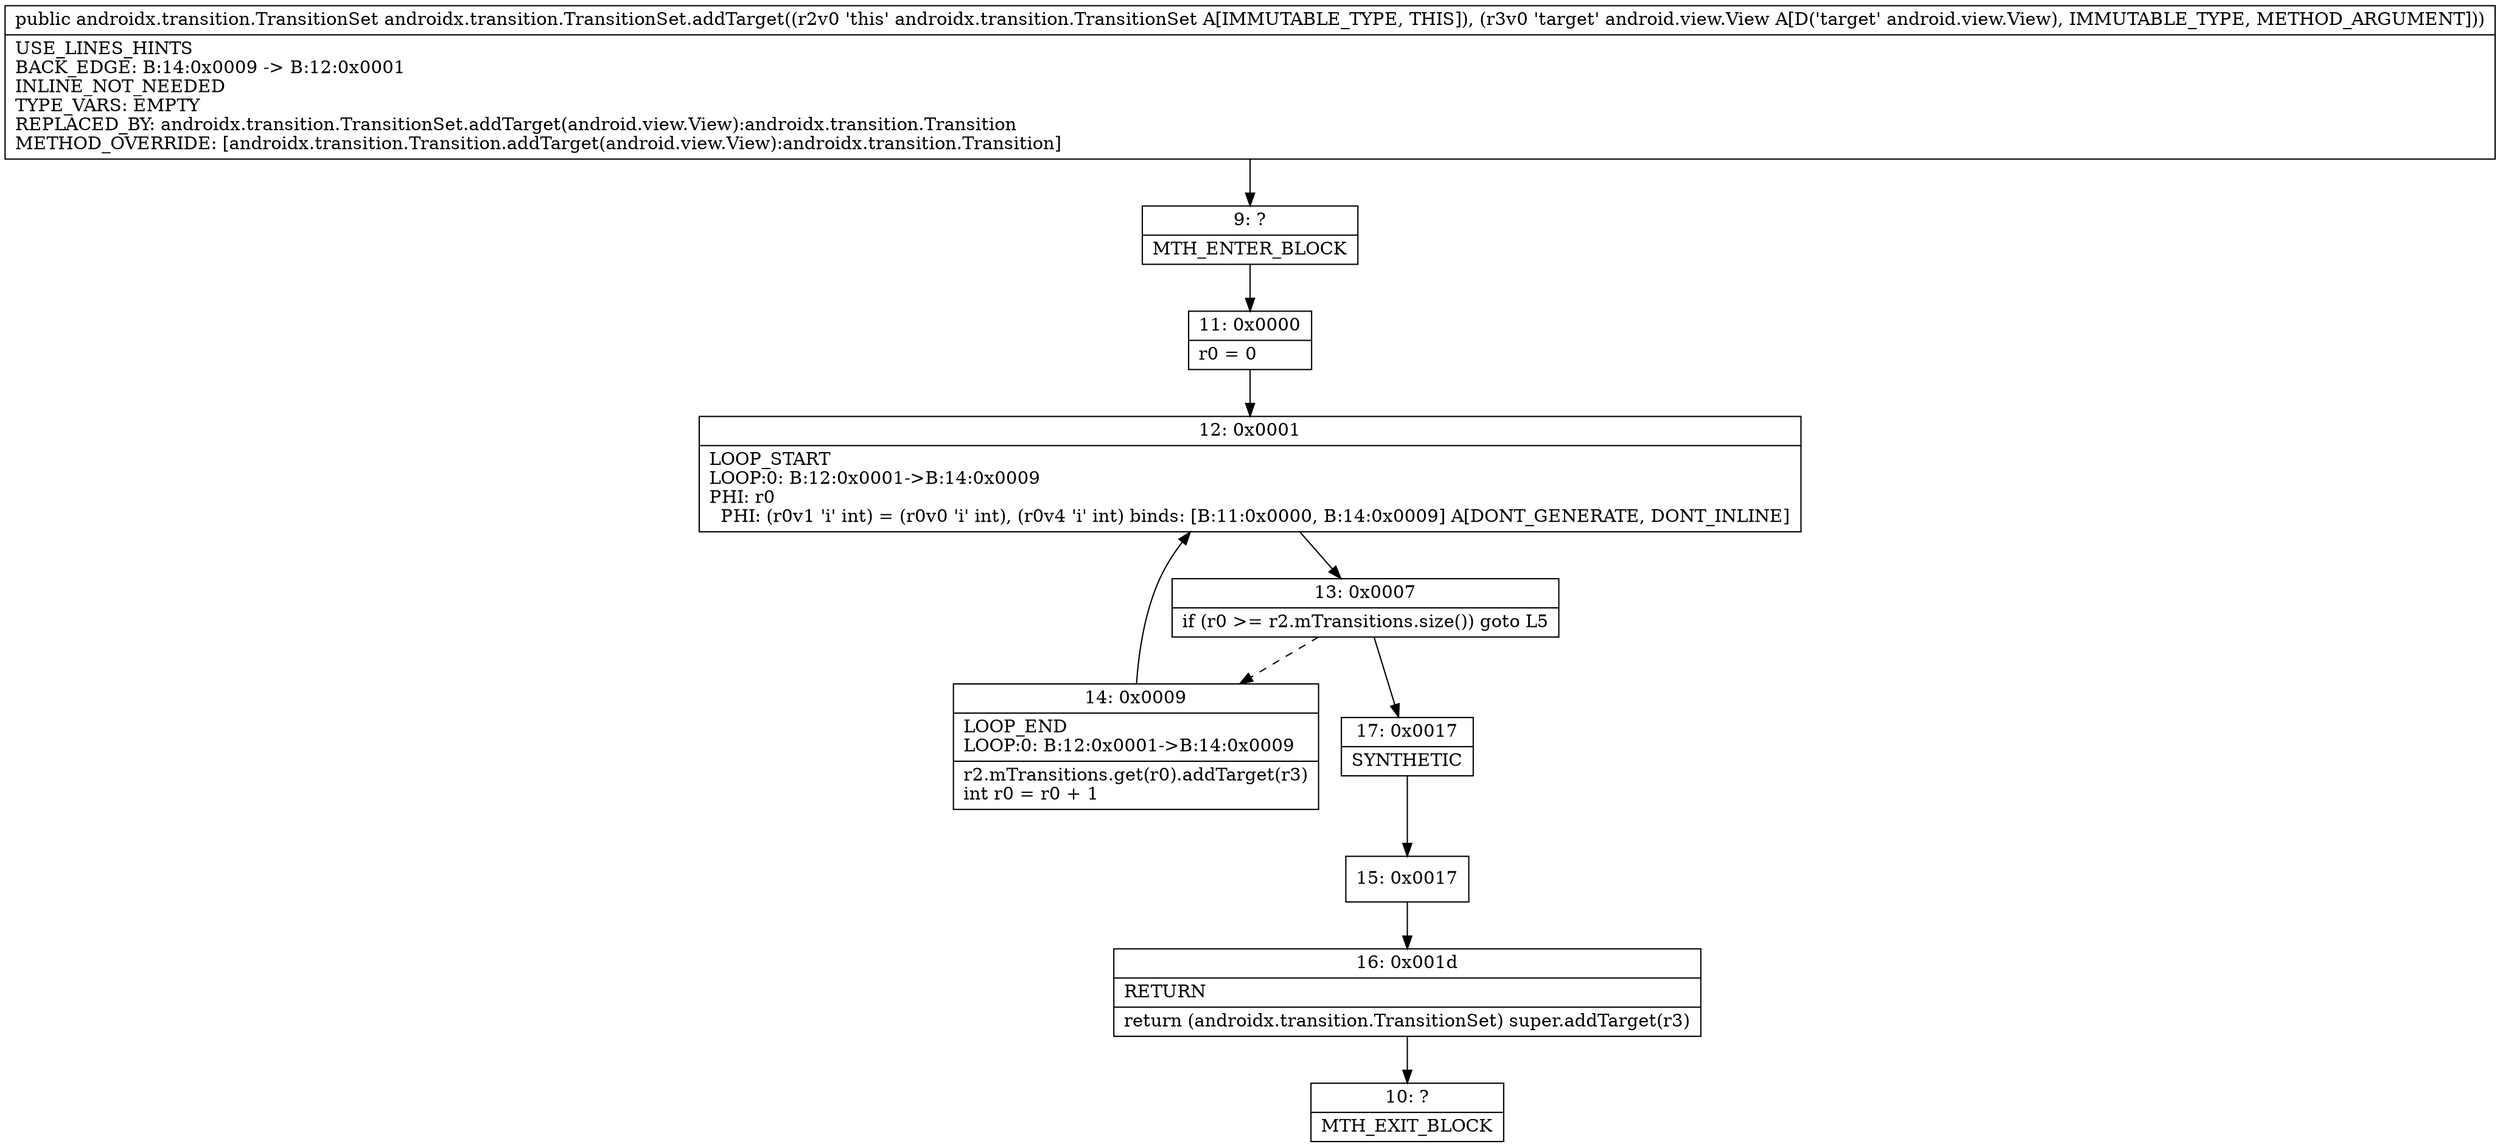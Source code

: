 digraph "CFG forandroidx.transition.TransitionSet.addTarget(Landroid\/view\/View;)Landroidx\/transition\/TransitionSet;" {
Node_9 [shape=record,label="{9\:\ ?|MTH_ENTER_BLOCK\l}"];
Node_11 [shape=record,label="{11\:\ 0x0000|r0 = 0\l}"];
Node_12 [shape=record,label="{12\:\ 0x0001|LOOP_START\lLOOP:0: B:12:0x0001\-\>B:14:0x0009\lPHI: r0 \l  PHI: (r0v1 'i' int) = (r0v0 'i' int), (r0v4 'i' int) binds: [B:11:0x0000, B:14:0x0009] A[DONT_GENERATE, DONT_INLINE]\l}"];
Node_13 [shape=record,label="{13\:\ 0x0007|if (r0 \>= r2.mTransitions.size()) goto L5\l}"];
Node_14 [shape=record,label="{14\:\ 0x0009|LOOP_END\lLOOP:0: B:12:0x0001\-\>B:14:0x0009\l|r2.mTransitions.get(r0).addTarget(r3)\lint r0 = r0 + 1\l}"];
Node_17 [shape=record,label="{17\:\ 0x0017|SYNTHETIC\l}"];
Node_15 [shape=record,label="{15\:\ 0x0017}"];
Node_16 [shape=record,label="{16\:\ 0x001d|RETURN\l|return (androidx.transition.TransitionSet) super.addTarget(r3)\l}"];
Node_10 [shape=record,label="{10\:\ ?|MTH_EXIT_BLOCK\l}"];
MethodNode[shape=record,label="{public androidx.transition.TransitionSet androidx.transition.TransitionSet.addTarget((r2v0 'this' androidx.transition.TransitionSet A[IMMUTABLE_TYPE, THIS]), (r3v0 'target' android.view.View A[D('target' android.view.View), IMMUTABLE_TYPE, METHOD_ARGUMENT]))  | USE_LINES_HINTS\lBACK_EDGE: B:14:0x0009 \-\> B:12:0x0001\lINLINE_NOT_NEEDED\lTYPE_VARS: EMPTY\lREPLACED_BY: androidx.transition.TransitionSet.addTarget(android.view.View):androidx.transition.Transition\lMETHOD_OVERRIDE: [androidx.transition.Transition.addTarget(android.view.View):androidx.transition.Transition]\l}"];
MethodNode -> Node_9;Node_9 -> Node_11;
Node_11 -> Node_12;
Node_12 -> Node_13;
Node_13 -> Node_14[style=dashed];
Node_13 -> Node_17;
Node_14 -> Node_12;
Node_17 -> Node_15;
Node_15 -> Node_16;
Node_16 -> Node_10;
}


